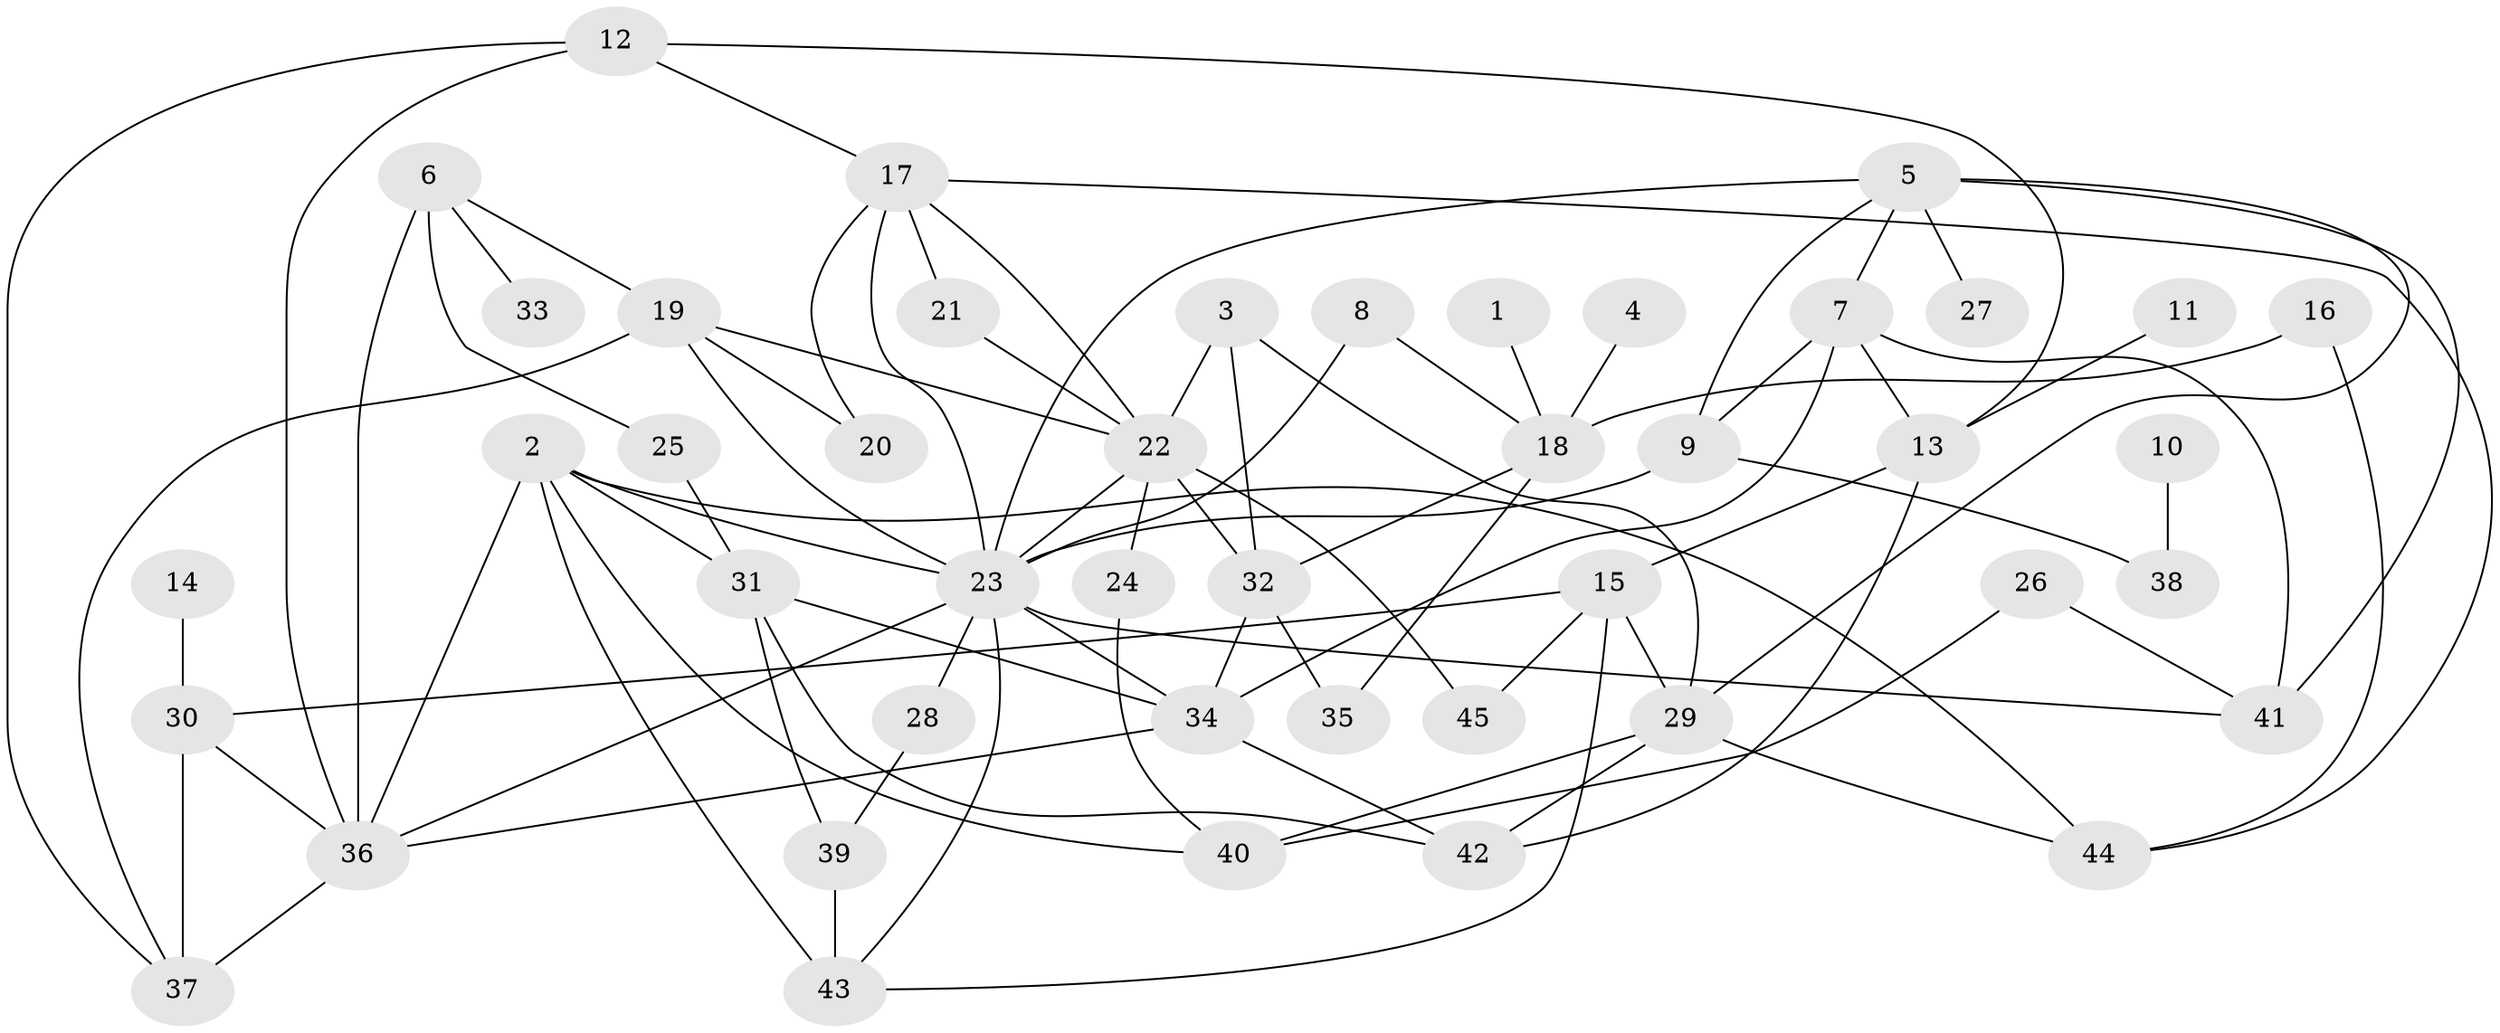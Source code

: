 // original degree distribution, {5: 0.09523809523809523, 8: 0.006802721088435374, 7: 0.006802721088435374, 6: 0.05442176870748299, 4: 0.1292517006802721, 3: 0.14965986394557823, 2: 0.2653061224489796, 1: 0.2925170068027211}
// Generated by graph-tools (version 1.1) at 2025/36/03/04/25 23:36:14]
// undirected, 45 vertices, 84 edges
graph export_dot {
  node [color=gray90,style=filled];
  1;
  2;
  3;
  4;
  5;
  6;
  7;
  8;
  9;
  10;
  11;
  12;
  13;
  14;
  15;
  16;
  17;
  18;
  19;
  20;
  21;
  22;
  23;
  24;
  25;
  26;
  27;
  28;
  29;
  30;
  31;
  32;
  33;
  34;
  35;
  36;
  37;
  38;
  39;
  40;
  41;
  42;
  43;
  44;
  45;
  1 -- 18 [weight=1.0];
  2 -- 23 [weight=1.0];
  2 -- 31 [weight=1.0];
  2 -- 36 [weight=1.0];
  2 -- 40 [weight=1.0];
  2 -- 43 [weight=2.0];
  2 -- 44 [weight=1.0];
  3 -- 22 [weight=1.0];
  3 -- 29 [weight=1.0];
  3 -- 32 [weight=1.0];
  4 -- 18 [weight=1.0];
  5 -- 7 [weight=1.0];
  5 -- 9 [weight=2.0];
  5 -- 23 [weight=1.0];
  5 -- 27 [weight=1.0];
  5 -- 29 [weight=2.0];
  5 -- 41 [weight=1.0];
  6 -- 19 [weight=1.0];
  6 -- 25 [weight=1.0];
  6 -- 33 [weight=1.0];
  6 -- 36 [weight=2.0];
  7 -- 9 [weight=1.0];
  7 -- 13 [weight=1.0];
  7 -- 34 [weight=1.0];
  7 -- 41 [weight=2.0];
  8 -- 18 [weight=1.0];
  8 -- 23 [weight=1.0];
  9 -- 23 [weight=2.0];
  9 -- 38 [weight=1.0];
  10 -- 38 [weight=1.0];
  11 -- 13 [weight=1.0];
  12 -- 13 [weight=1.0];
  12 -- 17 [weight=1.0];
  12 -- 36 [weight=1.0];
  12 -- 37 [weight=1.0];
  13 -- 15 [weight=1.0];
  13 -- 42 [weight=1.0];
  14 -- 30 [weight=1.0];
  15 -- 29 [weight=1.0];
  15 -- 30 [weight=1.0];
  15 -- 43 [weight=1.0];
  15 -- 45 [weight=1.0];
  16 -- 18 [weight=1.0];
  16 -- 44 [weight=1.0];
  17 -- 20 [weight=1.0];
  17 -- 21 [weight=1.0];
  17 -- 22 [weight=1.0];
  17 -- 23 [weight=1.0];
  17 -- 44 [weight=1.0];
  18 -- 32 [weight=1.0];
  18 -- 35 [weight=1.0];
  19 -- 20 [weight=1.0];
  19 -- 22 [weight=1.0];
  19 -- 23 [weight=1.0];
  19 -- 37 [weight=1.0];
  21 -- 22 [weight=1.0];
  22 -- 23 [weight=1.0];
  22 -- 24 [weight=1.0];
  22 -- 32 [weight=1.0];
  22 -- 45 [weight=1.0];
  23 -- 28 [weight=1.0];
  23 -- 34 [weight=1.0];
  23 -- 36 [weight=1.0];
  23 -- 41 [weight=1.0];
  23 -- 43 [weight=1.0];
  24 -- 40 [weight=1.0];
  25 -- 31 [weight=1.0];
  26 -- 40 [weight=1.0];
  26 -- 41 [weight=1.0];
  28 -- 39 [weight=1.0];
  29 -- 40 [weight=1.0];
  29 -- 42 [weight=2.0];
  29 -- 44 [weight=1.0];
  30 -- 36 [weight=1.0];
  30 -- 37 [weight=1.0];
  31 -- 34 [weight=1.0];
  31 -- 39 [weight=1.0];
  31 -- 42 [weight=1.0];
  32 -- 34 [weight=1.0];
  32 -- 35 [weight=1.0];
  34 -- 36 [weight=2.0];
  34 -- 42 [weight=1.0];
  36 -- 37 [weight=2.0];
  39 -- 43 [weight=1.0];
}
